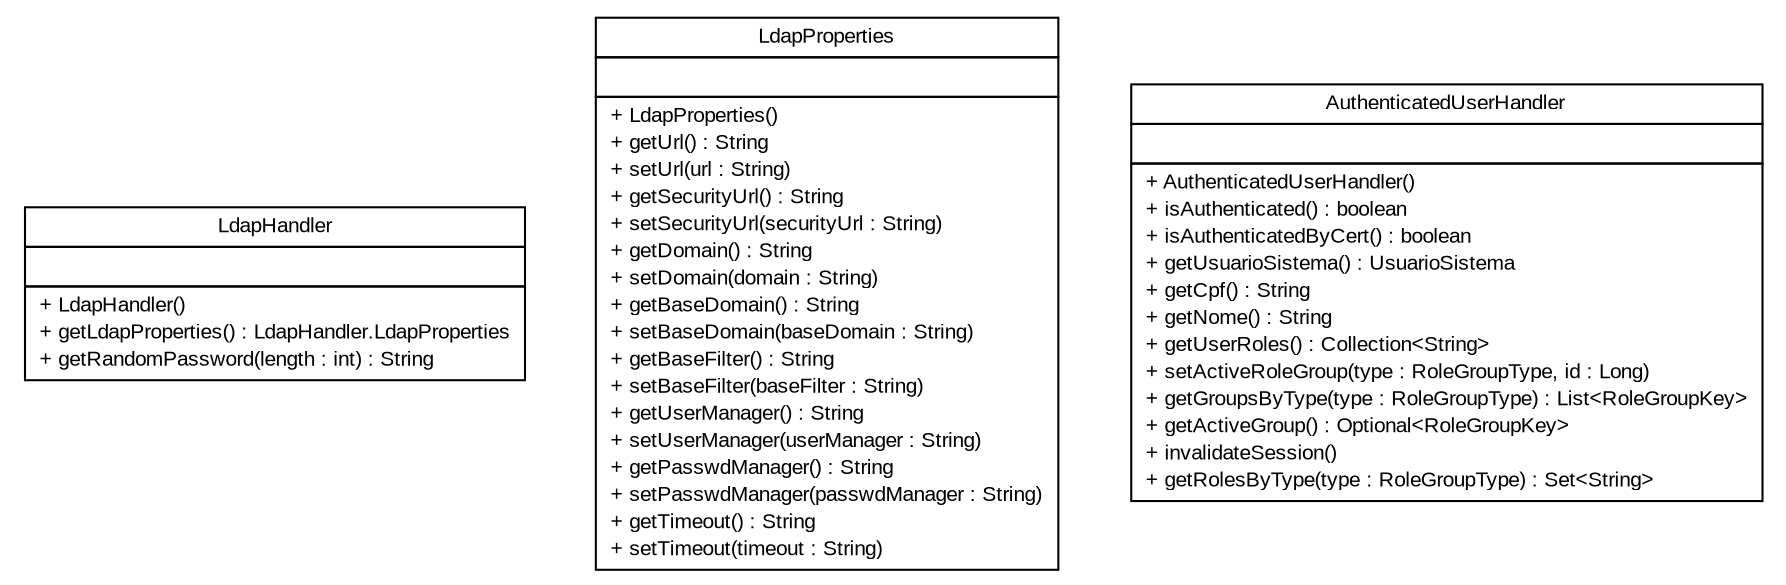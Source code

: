 #!/usr/local/bin/dot
#
# Class diagram 
# Generated by UMLGraph version R5_6 (http://www.umlgraph.org/)
#

digraph G {
	edge [fontname="arial",fontsize=10,labelfontname="arial",labelfontsize=10];
	node [fontname="arial",fontsize=10,shape=plaintext];
	nodesep=0.25;
	ranksep=0.5;
	// br.gov.to.sefaz.seg.business.authentication.handler.LdapHandler
	c95494 [label=<<table title="br.gov.to.sefaz.seg.business.authentication.handler.LdapHandler" border="0" cellborder="1" cellspacing="0" cellpadding="2" port="p" href="./LdapHandler.html">
		<tr><td><table border="0" cellspacing="0" cellpadding="1">
<tr><td align="center" balign="center"> LdapHandler </td></tr>
		</table></td></tr>
		<tr><td><table border="0" cellspacing="0" cellpadding="1">
<tr><td align="left" balign="left">  </td></tr>
		</table></td></tr>
		<tr><td><table border="0" cellspacing="0" cellpadding="1">
<tr><td align="left" balign="left"> + LdapHandler() </td></tr>
<tr><td align="left" balign="left"> + getLdapProperties() : LdapHandler.LdapProperties </td></tr>
<tr><td align="left" balign="left"> + getRandomPassword(length : int) : String </td></tr>
		</table></td></tr>
		</table>>, URL="./LdapHandler.html", fontname="arial", fontcolor="black", fontsize=10.0];
	// br.gov.to.sefaz.seg.business.authentication.handler.LdapHandler.LdapProperties
	c95495 [label=<<table title="br.gov.to.sefaz.seg.business.authentication.handler.LdapHandler.LdapProperties" border="0" cellborder="1" cellspacing="0" cellpadding="2" port="p" href="./LdapHandler.LdapProperties.html">
		<tr><td><table border="0" cellspacing="0" cellpadding="1">
<tr><td align="center" balign="center"> LdapProperties </td></tr>
		</table></td></tr>
		<tr><td><table border="0" cellspacing="0" cellpadding="1">
<tr><td align="left" balign="left">  </td></tr>
		</table></td></tr>
		<tr><td><table border="0" cellspacing="0" cellpadding="1">
<tr><td align="left" balign="left"> + LdapProperties() </td></tr>
<tr><td align="left" balign="left"> + getUrl() : String </td></tr>
<tr><td align="left" balign="left"> + setUrl(url : String) </td></tr>
<tr><td align="left" balign="left"> + getSecurityUrl() : String </td></tr>
<tr><td align="left" balign="left"> + setSecurityUrl(securityUrl : String) </td></tr>
<tr><td align="left" balign="left"> + getDomain() : String </td></tr>
<tr><td align="left" balign="left"> + setDomain(domain : String) </td></tr>
<tr><td align="left" balign="left"> + getBaseDomain() : String </td></tr>
<tr><td align="left" balign="left"> + setBaseDomain(baseDomain : String) </td></tr>
<tr><td align="left" balign="left"> + getBaseFilter() : String </td></tr>
<tr><td align="left" balign="left"> + setBaseFilter(baseFilter : String) </td></tr>
<tr><td align="left" balign="left"> + getUserManager() : String </td></tr>
<tr><td align="left" balign="left"> + setUserManager(userManager : String) </td></tr>
<tr><td align="left" balign="left"> + getPasswdManager() : String </td></tr>
<tr><td align="left" balign="left"> + setPasswdManager(passwdManager : String) </td></tr>
<tr><td align="left" balign="left"> + getTimeout() : String </td></tr>
<tr><td align="left" balign="left"> + setTimeout(timeout : String) </td></tr>
		</table></td></tr>
		</table>>, URL="./LdapHandler.LdapProperties.html", fontname="arial", fontcolor="black", fontsize=10.0];
	// br.gov.to.sefaz.seg.business.authentication.handler.AuthenticatedUserHandler
	c95496 [label=<<table title="br.gov.to.sefaz.seg.business.authentication.handler.AuthenticatedUserHandler" border="0" cellborder="1" cellspacing="0" cellpadding="2" port="p" href="./AuthenticatedUserHandler.html">
		<tr><td><table border="0" cellspacing="0" cellpadding="1">
<tr><td align="center" balign="center"> AuthenticatedUserHandler </td></tr>
		</table></td></tr>
		<tr><td><table border="0" cellspacing="0" cellpadding="1">
<tr><td align="left" balign="left">  </td></tr>
		</table></td></tr>
		<tr><td><table border="0" cellspacing="0" cellpadding="1">
<tr><td align="left" balign="left"> + AuthenticatedUserHandler() </td></tr>
<tr><td align="left" balign="left"> + isAuthenticated() : boolean </td></tr>
<tr><td align="left" balign="left"> + isAuthenticatedByCert() : boolean </td></tr>
<tr><td align="left" balign="left"> + getUsuarioSistema() : UsuarioSistema </td></tr>
<tr><td align="left" balign="left"> + getCpf() : String </td></tr>
<tr><td align="left" balign="left"> + getNome() : String </td></tr>
<tr><td align="left" balign="left"> + getUserRoles() : Collection&lt;String&gt; </td></tr>
<tr><td align="left" balign="left"> + setActiveRoleGroup(type : RoleGroupType, id : Long) </td></tr>
<tr><td align="left" balign="left"> + getGroupsByType(type : RoleGroupType) : List&lt;RoleGroupKey&gt; </td></tr>
<tr><td align="left" balign="left"> + getActiveGroup() : Optional&lt;RoleGroupKey&gt; </td></tr>
<tr><td align="left" balign="left"> + invalidateSession() </td></tr>
<tr><td align="left" balign="left"> + getRolesByType(type : RoleGroupType) : Set&lt;String&gt; </td></tr>
		</table></td></tr>
		</table>>, URL="./AuthenticatedUserHandler.html", fontname="arial", fontcolor="black", fontsize=10.0];
}

